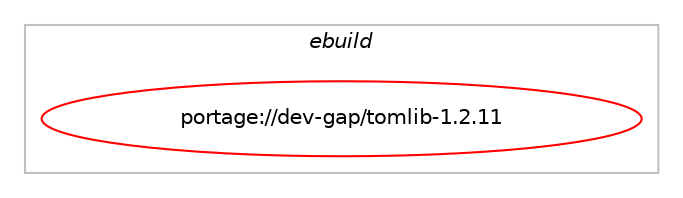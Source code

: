 digraph prolog {

# *************
# Graph options
# *************

newrank=true;
concentrate=true;
compound=true;
graph [rankdir=LR,fontname=Helvetica,fontsize=10,ranksep=1.5];#, ranksep=2.5, nodesep=0.2];
edge  [arrowhead=vee];
node  [fontname=Helvetica,fontsize=10];

# **********
# The ebuild
# **********

subgraph cluster_leftcol {
color=gray;
rank=same;
label=<<i>ebuild</i>>;
id [label="portage://dev-gap/tomlib-1.2.11", color=red, width=4, href="../dev-gap/tomlib-1.2.11.svg"];
}

# ****************
# The dependencies
# ****************

subgraph cluster_midcol {
color=gray;
label=<<i>dependencies</i>>;
subgraph cluster_compile {
fillcolor="#eeeeee";
style=filled;
label=<<i>compile</i>>;
}
subgraph cluster_compileandrun {
fillcolor="#eeeeee";
style=filled;
label=<<i>compile and run</i>>;
}
subgraph cluster_run {
fillcolor="#eeeeee";
style=filled;
label=<<i>run</i>>;
# *** BEGIN UNKNOWN DEPENDENCY TYPE (TODO) ***
# id -> package_dependency(portage://dev-gap/tomlib-1.2.11,run,no,dev-gap,atlasrep,none,[,,],[],[])
# *** END UNKNOWN DEPENDENCY TYPE (TODO) ***

# *** BEGIN UNKNOWN DEPENDENCY TYPE (TODO) ***
# id -> package_dependency(portage://dev-gap/tomlib-1.2.11,run,no,dev-gap,gapdoc,none,[,,],[],[])
# *** END UNKNOWN DEPENDENCY TYPE (TODO) ***

# *** BEGIN UNKNOWN DEPENDENCY TYPE (TODO) ***
# id -> package_dependency(portage://dev-gap/tomlib-1.2.11,run,no,dev-gap,primgrp,none,[,,],[],[])
# *** END UNKNOWN DEPENDENCY TYPE (TODO) ***

# *** BEGIN UNKNOWN DEPENDENCY TYPE (TODO) ***
# id -> package_dependency(portage://dev-gap/tomlib-1.2.11,run,no,dev-gap,smallgrp,none,[,,],[],[])
# *** END UNKNOWN DEPENDENCY TYPE (TODO) ***

# *** BEGIN UNKNOWN DEPENDENCY TYPE (TODO) ***
# id -> package_dependency(portage://dev-gap/tomlib-1.2.11,run,no,dev-gap,transgrp,none,[,,],[],[])
# *** END UNKNOWN DEPENDENCY TYPE (TODO) ***

# *** BEGIN UNKNOWN DEPENDENCY TYPE (TODO) ***
# id -> package_dependency(portage://dev-gap/tomlib-1.2.11,run,no,sci-mathematics,gap,none,[,,],[],[])
# *** END UNKNOWN DEPENDENCY TYPE (TODO) ***

}
}

# **************
# The candidates
# **************

subgraph cluster_choices {
rank=same;
color=gray;
label=<<i>candidates</i>>;

}

}
